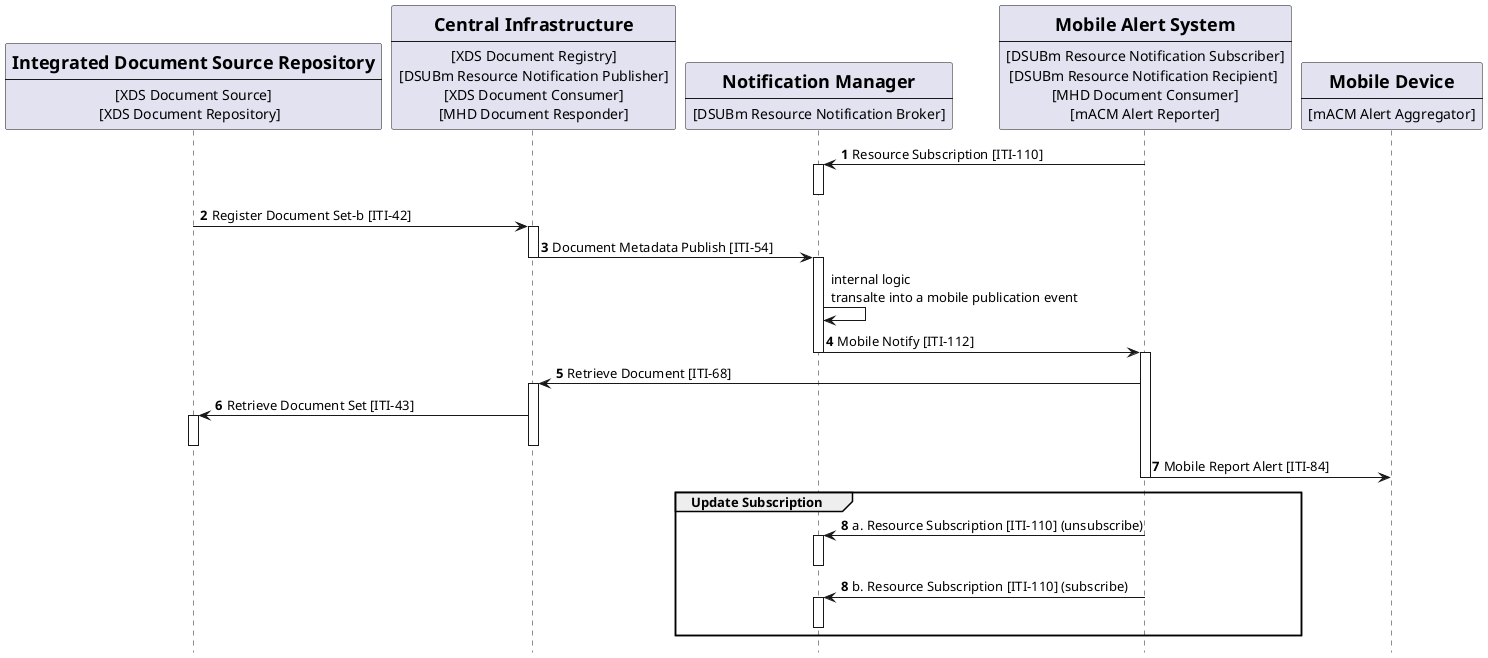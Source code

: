 @startuml
skinparam svgDimensionStyle false
hide footbox
/'title "Subscription with DSUBm on DSUB infrastructure from Mobile Device" '/


participant Repository [
    =Integrated Document Source Repository
    ----
    [XDS Document Source]
    [XDS Document Repository]  
] 

participant Central [
    =Central Infrastructure
    ----
    [XDS Document Registry]
    [DSUBm Resource Notification Publisher]
    [XDS Document Consumer]
    [MHD Document Responder]
] 

participant Broker [
    =Notification Manager
    ----
    [DSUBm Resource Notification Broker]
] 


participant MobDevice [
    =Mobile Alert System 
    ----
    [DSUBm Resource Notification Subscriber]
    [DSUBm Resource Notification Recipient] 
    [MHD Document Consumer]
    [mACM Alert Reporter]
] 

participant Device [
    =Mobile Device
    ----
    [mACM Alert Aggregator]
] 

autonumber "<b>"
MobDevice -> Broker: Resource Subscription [ITI-110]
activate Broker
deactivate Broker
Repository -> Central: Register Document Set-b [ITI-42]
activate Central
Central -> Broker:  Document Metadata Publish [ITI-54]
deactivate Central
activate Broker
autonumber stop 
Broker -> Broker: internal logic\ntransalte into a mobile publication event
autonumber 4 "<b>"
Broker  -> MobDevice: Mobile Notify [ITI-112]
deactivate Broker

activate MobDevice
MobDevice -> Central: Retrieve Document [ITI-68]
activate Central
Central -> Repository: Retrieve Document Set [ITI-43]
activate Repository
deactivate Repository
deactivate Central
MobDevice -> Device: Mobile Report Alert [ITI-84]
deactivate MobDevice

group Update Subscription
  autonumber stop
  autonumber 8 "<b>"
  MobDevice -> Broker: a. Resource Subscription [ITI-110] (unsubscribe)
  activate Broker
  deactivate Broker
  autonumber 8 "<b>"
  MobDevice -> Broker: b. Resource Subscription [ITI-110] (subscribe)
  activate Broker
  deactivate Broker
end  

@enduml